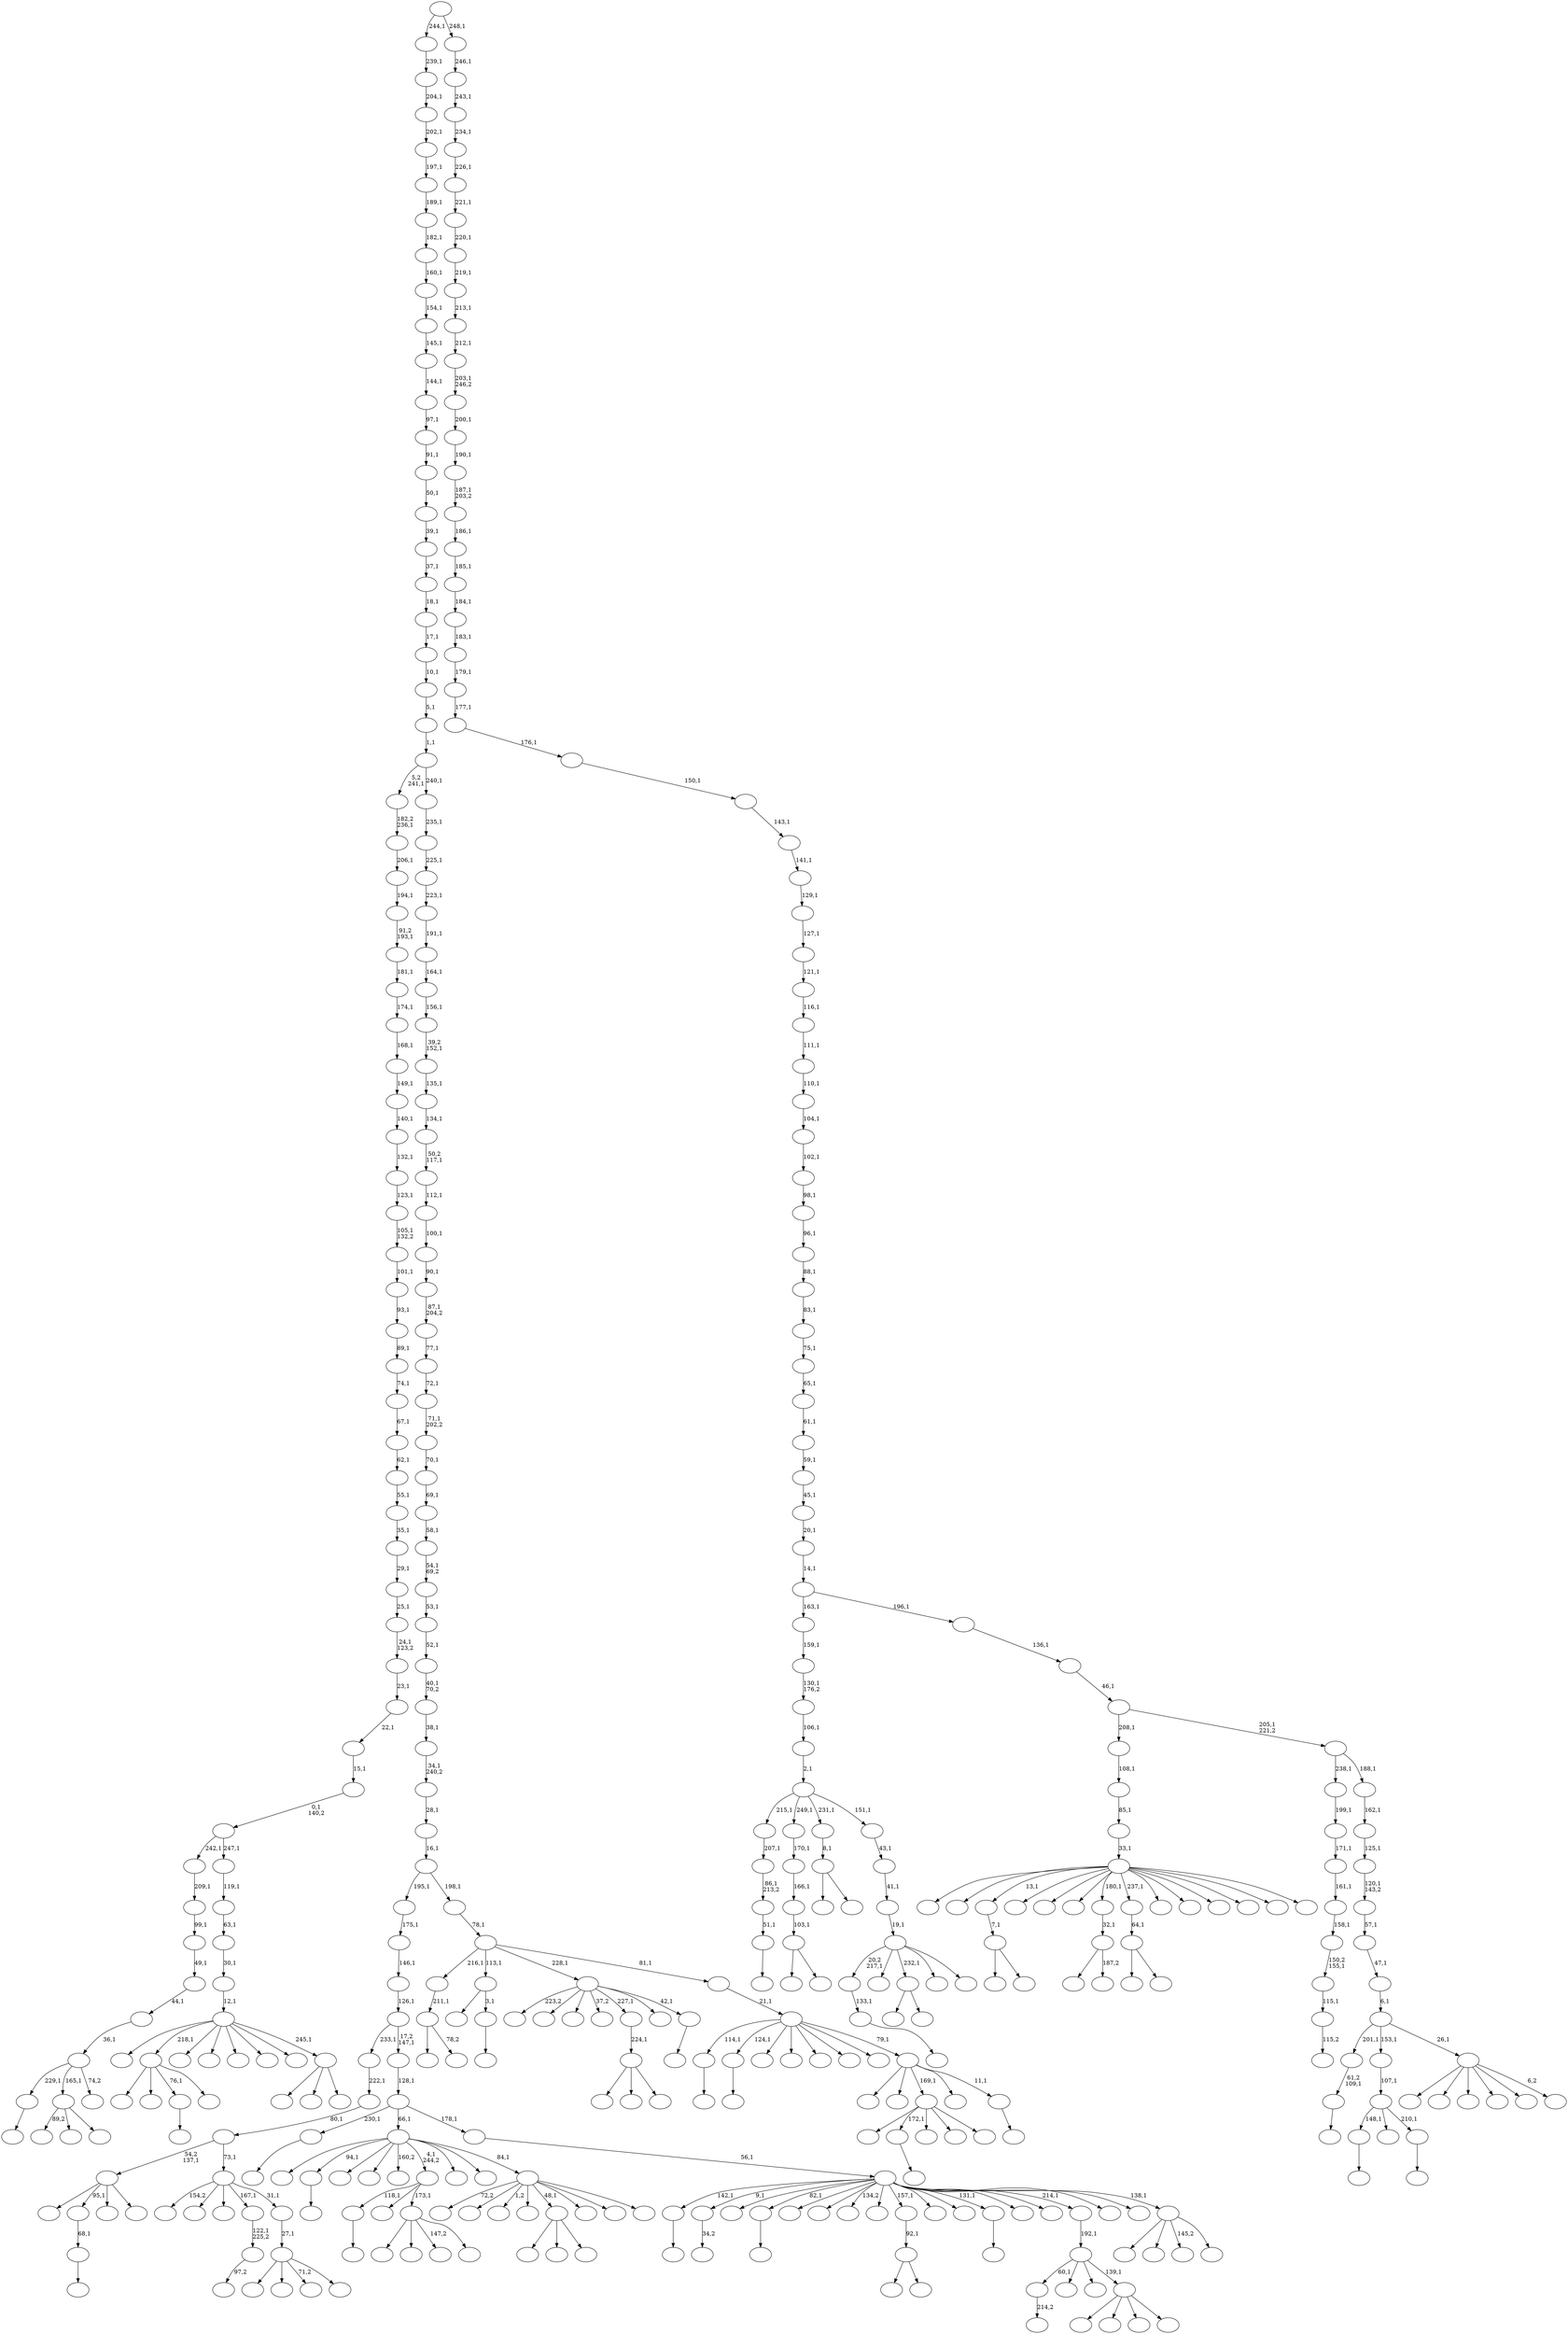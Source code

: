 digraph T {
	400 [label=""]
	399 [label=""]
	398 [label=""]
	397 [label=""]
	396 [label=""]
	395 [label=""]
	394 [label=""]
	393 [label=""]
	392 [label=""]
	391 [label=""]
	390 [label=""]
	389 [label=""]
	388 [label=""]
	387 [label=""]
	386 [label=""]
	385 [label=""]
	384 [label=""]
	383 [label=""]
	382 [label=""]
	381 [label=""]
	380 [label=""]
	379 [label=""]
	378 [label=""]
	377 [label=""]
	376 [label=""]
	375 [label=""]
	374 [label=""]
	373 [label=""]
	372 [label=""]
	371 [label=""]
	370 [label=""]
	369 [label=""]
	368 [label=""]
	367 [label=""]
	366 [label=""]
	365 [label=""]
	364 [label=""]
	363 [label=""]
	362 [label=""]
	361 [label=""]
	360 [label=""]
	359 [label=""]
	358 [label=""]
	357 [label=""]
	356 [label=""]
	355 [label=""]
	354 [label=""]
	353 [label=""]
	352 [label=""]
	351 [label=""]
	350 [label=""]
	349 [label=""]
	348 [label=""]
	347 [label=""]
	346 [label=""]
	345 [label=""]
	344 [label=""]
	343 [label=""]
	342 [label=""]
	341 [label=""]
	340 [label=""]
	339 [label=""]
	338 [label=""]
	337 [label=""]
	336 [label=""]
	335 [label=""]
	334 [label=""]
	333 [label=""]
	332 [label=""]
	331 [label=""]
	330 [label=""]
	329 [label=""]
	328 [label=""]
	327 [label=""]
	326 [label=""]
	325 [label=""]
	324 [label=""]
	323 [label=""]
	322 [label=""]
	321 [label=""]
	320 [label=""]
	319 [label=""]
	318 [label=""]
	317 [label=""]
	316 [label=""]
	315 [label=""]
	314 [label=""]
	313 [label=""]
	312 [label=""]
	311 [label=""]
	310 [label=""]
	309 [label=""]
	308 [label=""]
	307 [label=""]
	306 [label=""]
	305 [label=""]
	304 [label=""]
	303 [label=""]
	302 [label=""]
	301 [label=""]
	300 [label=""]
	299 [label=""]
	298 [label=""]
	297 [label=""]
	296 [label=""]
	295 [label=""]
	294 [label=""]
	293 [label=""]
	292 [label=""]
	291 [label=""]
	290 [label=""]
	289 [label=""]
	288 [label=""]
	287 [label=""]
	286 [label=""]
	285 [label=""]
	284 [label=""]
	283 [label=""]
	282 [label=""]
	281 [label=""]
	280 [label=""]
	279 [label=""]
	278 [label=""]
	277 [label=""]
	276 [label=""]
	275 [label=""]
	274 [label=""]
	273 [label=""]
	272 [label=""]
	271 [label=""]
	270 [label=""]
	269 [label=""]
	268 [label=""]
	267 [label=""]
	266 [label=""]
	265 [label=""]
	264 [label=""]
	263 [label=""]
	262 [label=""]
	261 [label=""]
	260 [label=""]
	259 [label=""]
	258 [label=""]
	257 [label=""]
	256 [label=""]
	255 [label=""]
	254 [label=""]
	253 [label=""]
	252 [label=""]
	251 [label=""]
	250 [label=""]
	249 [label=""]
	248 [label=""]
	247 [label=""]
	246 [label=""]
	245 [label=""]
	244 [label=""]
	243 [label=""]
	242 [label=""]
	241 [label=""]
	240 [label=""]
	239 [label=""]
	238 [label=""]
	237 [label=""]
	236 [label=""]
	235 [label=""]
	234 [label=""]
	233 [label=""]
	232 [label=""]
	231 [label=""]
	230 [label=""]
	229 [label=""]
	228 [label=""]
	227 [label=""]
	226 [label=""]
	225 [label=""]
	224 [label=""]
	223 [label=""]
	222 [label=""]
	221 [label=""]
	220 [label=""]
	219 [label=""]
	218 [label=""]
	217 [label=""]
	216 [label=""]
	215 [label=""]
	214 [label=""]
	213 [label=""]
	212 [label=""]
	211 [label=""]
	210 [label=""]
	209 [label=""]
	208 [label=""]
	207 [label=""]
	206 [label=""]
	205 [label=""]
	204 [label=""]
	203 [label=""]
	202 [label=""]
	201 [label=""]
	200 [label=""]
	199 [label=""]
	198 [label=""]
	197 [label=""]
	196 [label=""]
	195 [label=""]
	194 [label=""]
	193 [label=""]
	192 [label=""]
	191 [label=""]
	190 [label=""]
	189 [label=""]
	188 [label=""]
	187 [label=""]
	186 [label=""]
	185 [label=""]
	184 [label=""]
	183 [label=""]
	182 [label=""]
	181 [label=""]
	180 [label=""]
	179 [label=""]
	178 [label=""]
	177 [label=""]
	176 [label=""]
	175 [label=""]
	174 [label=""]
	173 [label=""]
	172 [label=""]
	171 [label=""]
	170 [label=""]
	169 [label=""]
	168 [label=""]
	167 [label=""]
	166 [label=""]
	165 [label=""]
	164 [label=""]
	163 [label=""]
	162 [label=""]
	161 [label=""]
	160 [label=""]
	159 [label=""]
	158 [label=""]
	157 [label=""]
	156 [label=""]
	155 [label=""]
	154 [label=""]
	153 [label=""]
	152 [label=""]
	151 [label=""]
	150 [label=""]
	149 [label=""]
	148 [label=""]
	147 [label=""]
	146 [label=""]
	145 [label=""]
	144 [label=""]
	143 [label=""]
	142 [label=""]
	141 [label=""]
	140 [label=""]
	139 [label=""]
	138 [label=""]
	137 [label=""]
	136 [label=""]
	135 [label=""]
	134 [label=""]
	133 [label=""]
	132 [label=""]
	131 [label=""]
	130 [label=""]
	129 [label=""]
	128 [label=""]
	127 [label=""]
	126 [label=""]
	125 [label=""]
	124 [label=""]
	123 [label=""]
	122 [label=""]
	121 [label=""]
	120 [label=""]
	119 [label=""]
	118 [label=""]
	117 [label=""]
	116 [label=""]
	115 [label=""]
	114 [label=""]
	113 [label=""]
	112 [label=""]
	111 [label=""]
	110 [label=""]
	109 [label=""]
	108 [label=""]
	107 [label=""]
	106 [label=""]
	105 [label=""]
	104 [label=""]
	103 [label=""]
	102 [label=""]
	101 [label=""]
	100 [label=""]
	99 [label=""]
	98 [label=""]
	97 [label=""]
	96 [label=""]
	95 [label=""]
	94 [label=""]
	93 [label=""]
	92 [label=""]
	91 [label=""]
	90 [label=""]
	89 [label=""]
	88 [label=""]
	87 [label=""]
	86 [label=""]
	85 [label=""]
	84 [label=""]
	83 [label=""]
	82 [label=""]
	81 [label=""]
	80 [label=""]
	79 [label=""]
	78 [label=""]
	77 [label=""]
	76 [label=""]
	75 [label=""]
	74 [label=""]
	73 [label=""]
	72 [label=""]
	71 [label=""]
	70 [label=""]
	69 [label=""]
	68 [label=""]
	67 [label=""]
	66 [label=""]
	65 [label=""]
	64 [label=""]
	63 [label=""]
	62 [label=""]
	61 [label=""]
	60 [label=""]
	59 [label=""]
	58 [label=""]
	57 [label=""]
	56 [label=""]
	55 [label=""]
	54 [label=""]
	53 [label=""]
	52 [label=""]
	51 [label=""]
	50 [label=""]
	49 [label=""]
	48 [label=""]
	47 [label=""]
	46 [label=""]
	45 [label=""]
	44 [label=""]
	43 [label=""]
	42 [label=""]
	41 [label=""]
	40 [label=""]
	39 [label=""]
	38 [label=""]
	37 [label=""]
	36 [label=""]
	35 [label=""]
	34 [label=""]
	33 [label=""]
	32 [label=""]
	31 [label=""]
	30 [label=""]
	29 [label=""]
	28 [label=""]
	27 [label=""]
	26 [label=""]
	25 [label=""]
	24 [label=""]
	23 [label=""]
	22 [label=""]
	21 [label=""]
	20 [label=""]
	19 [label=""]
	18 [label=""]
	17 [label=""]
	16 [label=""]
	15 [label=""]
	14 [label=""]
	13 [label=""]
	12 [label=""]
	11 [label=""]
	10 [label=""]
	9 [label=""]
	8 [label=""]
	7 [label=""]
	6 [label=""]
	5 [label=""]
	4 [label=""]
	3 [label=""]
	2 [label=""]
	1 [label=""]
	0 [label=""]
	399 -> 400 [label=""]
	397 -> 398 [label=""]
	396 -> 397 [label="51,1"]
	395 -> 396 [label="86,1\n213,2"]
	394 -> 395 [label="207,1"]
	386 -> 387 [label=""]
	380 -> 381 [label="115,2"]
	379 -> 380 [label="115,1"]
	378 -> 379 [label="150,2\n155,1"]
	377 -> 378 [label="158,1"]
	376 -> 377 [label="161,1"]
	375 -> 376 [label="171,1"]
	374 -> 375 [label="199,1"]
	372 -> 383 [label=""]
	372 -> 373 [label=""]
	371 -> 372 [label="7,1"]
	369 -> 370 [label="34,2"]
	366 -> 367 [label="214,2"]
	363 -> 364 [label=""]
	360 -> 361 [label=""]
	345 -> 346 [label=""]
	343 -> 344 [label=""]
	341 -> 342 [label=""]
	337 -> 338 [label=""]
	336 -> 337 [label="68,1"]
	333 -> 334 [label=""]
	332 -> 333 [label="61,2\n109,1"]
	330 -> 331 [label=""]
	320 -> 321 [label=""]
	317 -> 392 [label="89,2"]
	317 -> 365 [label=""]
	317 -> 318 [label=""]
	303 -> 360 [label="229,1"]
	303 -> 317 [label="165,1"]
	303 -> 304 [label="74,2"]
	302 -> 303 [label="36,1"]
	301 -> 302 [label="44,1"]
	300 -> 301 [label="49,1"]
	299 -> 300 [label="99,1"]
	298 -> 299 [label="209,1"]
	296 -> 297 [label=""]
	294 -> 295 [label=""]
	293 -> 294 [label="133,1"]
	287 -> 384 [label=""]
	287 -> 288 [label=""]
	286 -> 287 [label="103,1"]
	285 -> 286 [label="166,1"]
	284 -> 285 [label="170,1"]
	276 -> 357 [label=""]
	276 -> 277 [label="187,2"]
	275 -> 276 [label="32,1"]
	273 -> 307 [label=""]
	273 -> 274 [label=""]
	272 -> 273 [label="92,1"]
	270 -> 390 [label=""]
	270 -> 271 [label=""]
	269 -> 270 [label="8,1"]
	267 -> 385 [label=""]
	267 -> 326 [label=""]
	267 -> 268 [label=""]
	266 -> 267 [label="224,1"]
	263 -> 352 [label=""]
	263 -> 349 [label=""]
	263 -> 280 [label="147,2"]
	263 -> 264 [label=""]
	262 -> 343 [label="118,1"]
	262 -> 315 [label=""]
	262 -> 263 [label="173,1"]
	260 -> 348 [label=""]
	260 -> 328 [label=""]
	260 -> 320 [label="76,1"]
	260 -> 261 [label=""]
	250 -> 309 [label=""]
	250 -> 251 [label=""]
	249 -> 250 [label="64,1"]
	247 -> 248 [label="97,2"]
	246 -> 247 [label="122,1\n225,2"]
	242 -> 312 [label=""]
	242 -> 243 [label="78,2"]
	241 -> 242 [label="211,1"]
	234 -> 235 [label=""]
	232 -> 351 [label=""]
	232 -> 347 [label=""]
	232 -> 233 [label=""]
	230 -> 368 [label=""]
	230 -> 296 [label="172,1"]
	230 -> 291 [label=""]
	230 -> 259 [label=""]
	230 -> 231 [label=""]
	226 -> 313 [label=""]
	226 -> 227 [label=""]
	219 -> 220 [label=""]
	218 -> 329 [label=""]
	218 -> 219 [label="3,1"]
	214 -> 355 [label=""]
	214 -> 336 [label="95,1"]
	214 -> 281 [label=""]
	214 -> 215 [label=""]
	209 -> 210 [label=""]
	203 -> 255 [label=""]
	203 -> 223 [label=""]
	203 -> 207 [label="71,2"]
	203 -> 204 [label=""]
	202 -> 203 [label="27,1"]
	201 -> 340 [label="154,2"]
	201 -> 258 [label=""]
	201 -> 252 [label=""]
	201 -> 246 [label="167,1"]
	201 -> 202 [label="31,1"]
	200 -> 214 [label="54,2\n137,1"]
	200 -> 201 [label="73,1"]
	199 -> 200 [label="80,1"]
	198 -> 199 [label="222,1"]
	195 -> 196 [label=""]
	194 -> 386 [label="148,1"]
	194 -> 314 [label=""]
	194 -> 195 [label="210,1"]
	193 -> 194 [label="107,1"]
	188 -> 189 [label=""]
	187 -> 362 [label="223,2"]
	187 -> 354 [label=""]
	187 -> 350 [label=""]
	187 -> 324 [label="37,2"]
	187 -> 266 [label="227,1"]
	187 -> 206 [label=""]
	187 -> 188 [label="42,1"]
	184 -> 293 [label="20,2\n217,1"]
	184 -> 283 [label=""]
	184 -> 226 [label="232,1"]
	184 -> 217 [label=""]
	184 -> 185 [label=""]
	183 -> 184 [label="19,1"]
	182 -> 183 [label="41,1"]
	181 -> 182 [label="43,1"]
	180 -> 394 [label="215,1"]
	180 -> 284 [label="249,1"]
	180 -> 269 [label="231,1"]
	180 -> 181 [label="151,1"]
	179 -> 180 [label="2,1"]
	178 -> 179 [label="106,1"]
	177 -> 178 [label="130,1\n176,2"]
	176 -> 177 [label="159,1"]
	174 -> 389 [label=""]
	174 -> 359 [label=""]
	174 -> 278 [label=""]
	174 -> 175 [label=""]
	173 -> 366 [label="60,1"]
	173 -> 358 [label=""]
	173 -> 254 [label=""]
	173 -> 174 [label="139,1"]
	172 -> 173 [label="192,1"]
	168 -> 391 [label=""]
	168 -> 388 [label=""]
	168 -> 371 [label="13,1"]
	168 -> 335 [label=""]
	168 -> 323 [label=""]
	168 -> 310 [label=""]
	168 -> 275 [label="180,1"]
	168 -> 249 [label="237,1"]
	168 -> 239 [label=""]
	168 -> 237 [label=""]
	168 -> 229 [label=""]
	168 -> 225 [label=""]
	168 -> 221 [label=""]
	168 -> 169 [label=""]
	167 -> 168 [label="33,1"]
	166 -> 167 [label="85,1"]
	165 -> 166 [label="108,1"]
	161 -> 327 [label="72,2"]
	161 -> 319 [label=""]
	161 -> 292 [label="1,2"]
	161 -> 265 [label=""]
	161 -> 232 [label="48,1"]
	161 -> 222 [label=""]
	161 -> 171 [label=""]
	161 -> 162 [label=""]
	160 -> 353 [label=""]
	160 -> 345 [label="94,1"]
	160 -> 339 [label=""]
	160 -> 325 [label=""]
	160 -> 305 [label="160,2"]
	160 -> 262 [label="4,1\n244,2"]
	160 -> 240 [label=""]
	160 -> 190 [label=""]
	160 -> 161 [label="84,1"]
	158 -> 393 [label=""]
	158 -> 290 [label=""]
	158 -> 159 [label=""]
	157 -> 311 [label=""]
	157 -> 260 [label="218,1"]
	157 -> 257 [label=""]
	157 -> 245 [label=""]
	157 -> 212 [label=""]
	157 -> 205 [label=""]
	157 -> 186 [label=""]
	157 -> 158 [label="245,1"]
	156 -> 157 [label="12,1"]
	155 -> 156 [label="30,1"]
	154 -> 155 [label="63,1"]
	153 -> 154 [label="119,1"]
	152 -> 298 [label="242,1"]
	152 -> 153 [label="247,1"]
	151 -> 152 [label="0,1\n140,2"]
	150 -> 151 [label="15,1"]
	149 -> 150 [label="22,1"]
	148 -> 149 [label="23,1"]
	147 -> 148 [label="24,1\n123,2"]
	146 -> 147 [label="25,1"]
	145 -> 146 [label="29,1"]
	144 -> 145 [label="35,1"]
	143 -> 144 [label="55,1"]
	142 -> 143 [label="62,1"]
	141 -> 142 [label="67,1"]
	140 -> 141 [label="74,1"]
	139 -> 140 [label="89,1"]
	138 -> 139 [label="93,1"]
	137 -> 138 [label="101,1"]
	136 -> 137 [label="105,1\n132,2"]
	135 -> 136 [label="123,1"]
	134 -> 135 [label="132,1"]
	133 -> 134 [label="140,1"]
	132 -> 133 [label="149,1"]
	131 -> 132 [label="168,1"]
	130 -> 131 [label="174,1"]
	129 -> 130 [label="181,1"]
	128 -> 129 [label="91,2\n193,1"]
	127 -> 128 [label="194,1"]
	126 -> 127 [label="206,1"]
	125 -> 126 [label="182,2\n236,1"]
	122 -> 306 [label=""]
	122 -> 224 [label=""]
	122 -> 213 [label="145,2"]
	122 -> 123 [label=""]
	121 -> 399 [label="142,1"]
	121 -> 369 [label="9,1"]
	121 -> 356 [label=""]
	121 -> 330 [label="82,1"]
	121 -> 322 [label=""]
	121 -> 316 [label=""]
	121 -> 308 [label="134,2"]
	121 -> 279 [label=""]
	121 -> 272 [label="157,1"]
	121 -> 238 [label=""]
	121 -> 216 [label=""]
	121 -> 209 [label="131,1"]
	121 -> 197 [label=""]
	121 -> 191 [label=""]
	121 -> 172 [label="214,1"]
	121 -> 163 [label=""]
	121 -> 124 [label=""]
	121 -> 122 [label="138,1"]
	120 -> 121 [label="56,1"]
	119 -> 234 [label="230,1"]
	119 -> 160 [label="66,1"]
	119 -> 120 [label="178,1"]
	118 -> 119 [label="128,1"]
	117 -> 198 [label="233,1"]
	117 -> 118 [label="17,2\n147,1"]
	116 -> 117 [label="126,1"]
	115 -> 116 [label="146,1"]
	114 -> 115 [label="175,1"]
	112 -> 113 [label=""]
	111 -> 289 [label=""]
	111 -> 282 [label=""]
	111 -> 230 [label="169,1"]
	111 -> 208 [label=""]
	111 -> 112 [label="11,1"]
	110 -> 363 [label="114,1"]
	110 -> 341 [label="124,1"]
	110 -> 244 [label=""]
	110 -> 228 [label=""]
	110 -> 211 [label=""]
	110 -> 170 [label=""]
	110 -> 164 [label=""]
	110 -> 111 [label="79,1"]
	109 -> 110 [label="21,1"]
	108 -> 241 [label="216,1"]
	108 -> 218 [label="113,1"]
	108 -> 187 [label="228,1"]
	108 -> 109 [label="81,1"]
	107 -> 108 [label="78,1"]
	106 -> 114 [label="195,1"]
	106 -> 107 [label="198,1"]
	105 -> 106 [label="16,1"]
	104 -> 105 [label="28,1"]
	103 -> 104 [label="34,1\n240,2"]
	102 -> 103 [label="38,1"]
	101 -> 102 [label="40,1\n70,2"]
	100 -> 101 [label="52,1"]
	99 -> 100 [label="53,1"]
	98 -> 99 [label="54,1\n69,2"]
	97 -> 98 [label="58,1"]
	96 -> 97 [label="69,1"]
	95 -> 96 [label="70,1"]
	94 -> 95 [label="71,1\n202,2"]
	93 -> 94 [label="72,1"]
	92 -> 93 [label="77,1"]
	91 -> 92 [label="87,1\n204,2"]
	90 -> 91 [label="90,1"]
	89 -> 90 [label="100,1"]
	88 -> 89 [label="112,1"]
	87 -> 88 [label="50,2\n117,1"]
	86 -> 87 [label="134,1"]
	85 -> 86 [label="135,1"]
	84 -> 85 [label="39,2\n152,1"]
	83 -> 84 [label="156,1"]
	82 -> 83 [label="164,1"]
	81 -> 82 [label="191,1"]
	80 -> 81 [label="223,1"]
	79 -> 80 [label="225,1"]
	78 -> 79 [label="235,1"]
	77 -> 125 [label="5,2\n241,1"]
	77 -> 78 [label="240,1"]
	76 -> 77 [label="1,1"]
	75 -> 76 [label="5,1"]
	74 -> 75 [label="10,1"]
	73 -> 74 [label="17,1"]
	72 -> 73 [label="18,1"]
	71 -> 72 [label="37,1"]
	70 -> 71 [label="39,1"]
	69 -> 70 [label="50,1"]
	68 -> 69 [label="91,1"]
	67 -> 68 [label="97,1"]
	66 -> 67 [label="144,1"]
	65 -> 66 [label="145,1"]
	64 -> 65 [label="154,1"]
	63 -> 64 [label="160,1"]
	62 -> 63 [label="182,1"]
	61 -> 62 [label="189,1"]
	60 -> 61 [label="197,1"]
	59 -> 60 [label="202,1"]
	58 -> 59 [label="204,1"]
	57 -> 58 [label="239,1"]
	55 -> 382 [label=""]
	55 -> 256 [label=""]
	55 -> 253 [label=""]
	55 -> 236 [label=""]
	55 -> 192 [label=""]
	55 -> 56 [label="6,2"]
	54 -> 332 [label="201,1"]
	54 -> 193 [label="153,1"]
	54 -> 55 [label="26,1"]
	53 -> 54 [label="6,1"]
	52 -> 53 [label="47,1"]
	51 -> 52 [label="57,1"]
	50 -> 51 [label="120,1\n143,2"]
	49 -> 50 [label="125,1"]
	48 -> 49 [label="162,1"]
	47 -> 374 [label="238,1"]
	47 -> 48 [label="188,1"]
	46 -> 165 [label="208,1"]
	46 -> 47 [label="205,1\n221,2"]
	45 -> 46 [label="46,1"]
	44 -> 45 [label="136,1"]
	43 -> 176 [label="163,1"]
	43 -> 44 [label="196,1"]
	42 -> 43 [label="14,1"]
	41 -> 42 [label="20,1"]
	40 -> 41 [label="45,1"]
	39 -> 40 [label="59,1"]
	38 -> 39 [label="61,1"]
	37 -> 38 [label="65,1"]
	36 -> 37 [label="75,1"]
	35 -> 36 [label="83,1"]
	34 -> 35 [label="88,1"]
	33 -> 34 [label="96,1"]
	32 -> 33 [label="98,1"]
	31 -> 32 [label="102,1"]
	30 -> 31 [label="104,1"]
	29 -> 30 [label="110,1"]
	28 -> 29 [label="111,1"]
	27 -> 28 [label="116,1"]
	26 -> 27 [label="121,1"]
	25 -> 26 [label="127,1"]
	24 -> 25 [label="129,1"]
	23 -> 24 [label="141,1"]
	22 -> 23 [label="143,1"]
	21 -> 22 [label="150,1"]
	20 -> 21 [label="176,1"]
	19 -> 20 [label="177,1"]
	18 -> 19 [label="179,1"]
	17 -> 18 [label="183,1"]
	16 -> 17 [label="184,1"]
	15 -> 16 [label="185,1"]
	14 -> 15 [label="186,1"]
	13 -> 14 [label="187,1\n203,2"]
	12 -> 13 [label="190,1"]
	11 -> 12 [label="200,1"]
	10 -> 11 [label="203,1\n246,2"]
	9 -> 10 [label="212,1"]
	8 -> 9 [label="213,1"]
	7 -> 8 [label="219,1"]
	6 -> 7 [label="220,1"]
	5 -> 6 [label="221,1"]
	4 -> 5 [label="226,1"]
	3 -> 4 [label="234,1"]
	2 -> 3 [label="243,1"]
	1 -> 2 [label="246,1"]
	0 -> 57 [label="244,1"]
	0 -> 1 [label="248,1"]
}
